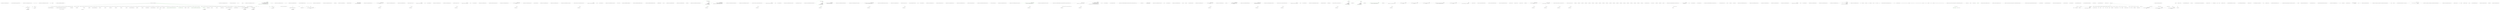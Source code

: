 digraph  {
m0_101 [cluster="Hangfire.SqlServer.SqlServerWriteOnlyTransaction.AcquireSetLock()", file="JobServer.cs", label="Entry Hangfire.SqlServer.SqlServerWriteOnlyTransaction.AcquireSetLock()", span="351-351"];
m0_256 [cluster="Hangfire.SqlServer.SqlServerWriteOnlyTransaction.AcquireSetLock()", file="JobServer.cs", label="AcquireLock(String.Format(''Hangfire:Set:Lock''))", span="353-353"];
m0_257 [cluster="Hangfire.SqlServer.SqlServerWriteOnlyTransaction.AcquireSetLock()", file="JobServer.cs", label="Exit Hangfire.SqlServer.SqlServerWriteOnlyTransaction.AcquireSetLock()", span="351-351"];
m0_105 [cluster="Hangfire.SqlServer.SqlServerWriteOnlyTransaction.RemoveFromSet(string, string)", file="JobServer.cs", label="Entry Hangfire.SqlServer.SqlServerWriteOnlyTransaction.RemoveFromSet(string, string)", span="183-183"];
m0_107 [cluster="Hangfire.SqlServer.SqlServerWriteOnlyTransaction.RemoveFromSet(string, string)", file="JobServer.cs", label="AcquireSetLock()", span="187-187"];
m0_108 [cluster="Hangfire.SqlServer.SqlServerWriteOnlyTransaction.RemoveFromSet(string, string)", file="JobServer.cs", label="QueueCommand(x => x.Execute(\r\n                query,\r\n                new { key, value }))", span="188-190"];
m0_106 [cluster="Hangfire.SqlServer.SqlServerWriteOnlyTransaction.RemoveFromSet(string, string)", file="JobServer.cs", label="string query = @''delete from HangFire.[Set] where [Key] = @key and Value = @value''", span="185-185"];
m0_109 [cluster="Hangfire.SqlServer.SqlServerWriteOnlyTransaction.RemoveFromSet(string, string)", file="JobServer.cs", label="Exit Hangfire.SqlServer.SqlServerWriteOnlyTransaction.RemoveFromSet(string, string)", span="183-183"];
m0_9 [cluster="Hangfire.SqlServer.Tests.CleanDatabaseAttribute.Before(System.Reflection.MethodInfo)", file="JobServer.cs", label="_sqlObjectInstalled = true", span="35-35"];
m0_16 [cluster="Hangfire.SqlServer.SqlServerWriteOnlyTransaction.Commit()", file="JobServer.cs", label="command(_connection)", span="68-68"];
m0_17 [cluster="Hangfire.SqlServer.SqlServerWriteOnlyTransaction.Commit()", file="JobServer.cs", label="transaction.Complete()", span="71-71"];
m0_18 [cluster="Hangfire.SqlServer.SqlServerWriteOnlyTransaction.Commit()", file="JobServer.cs", label="Exit Hangfire.SqlServer.SqlServerWriteOnlyTransaction.Commit()", span="52-52"];
m0_49 [cluster="Hangfire.States.IState.SerializeData()", file="JobServer.cs", label="Entry Hangfire.States.IState.SerializeData()", span="27-27"];
m0_10 [cluster="Hangfire.SqlServer.Tests.CleanDatabaseAttribute.Before(System.Reflection.MethodInfo)", file="JobServer.cs", label="_transaction = new TransactionScope(\r\n                TransactionScopeOption.RequiresNew,\r\n                new TransactionOptions { IsolationLevel = _isolationLevel })", span="38-40"];
m0_11 [cluster="Hangfire.SqlServer.Tests.CleanDatabaseAttribute.Before(System.Reflection.MethodInfo)", color=green, community=0, file="JobServer.cs", label="Exit Hangfire.SqlServer.Tests.CleanDatabaseAttribute.Before(System.Reflection.MethodInfo)", prediction=0, span="28-28"];
m0_12 [cluster="System.Threading.Monitor.Enter(object)", color=green, community=0, file="JobServer.cs", label="Entry System.Threading.Monitor.Enter(object)", prediction=0, span="0-0"];
m0_13 [cluster="Hangfire.SqlServer.Tests.CleanDatabaseAttribute.RecreateDatabaseAndInstallObjects()", color=green, community=0, file="JobServer.cs", label="Entry Hangfire.SqlServer.Tests.CleanDatabaseAttribute.RecreateDatabaseAndInstallObjects()", prediction=0, span="56-56"];
m0_14 [cluster="TransactionScope.cstr", color=green, community=0, file="JobServer.cs", label="Entry TransactionScope.cstr", prediction=0, span=""];
m0_15 [cluster="TransactionOptions.cstr", file="JobServer.cs", label="Entry TransactionOptions.cstr", span=""];
m0_69 [cluster="Hangfire.SqlServer.SqlServerWriteOnlyTransaction.IncrementCounter(string)", file="JobServer.cs", label="Entry Hangfire.SqlServer.SqlServerWriteOnlyTransaction.IncrementCounter(string)", span="135-135"];
m0_70 [cluster="Hangfire.SqlServer.SqlServerWriteOnlyTransaction.IncrementCounter(string)", file="JobServer.cs", label="QueueCommand(x => x.Execute(\r\n                @''insert into HangFire.Counter ([Key], [Value]) values (@key, @value)'',\r\n                new { key, value = +1 }))", span="137-139"];
m0_71 [cluster="Hangfire.SqlServer.SqlServerWriteOnlyTransaction.IncrementCounter(string)", file="JobServer.cs", label="Exit Hangfire.SqlServer.SqlServerWriteOnlyTransaction.IncrementCounter(string)", span="135-135"];
m0_229 [cluster="Hangfire.SqlServer.SqlServerWriteOnlyTransaction.PersistSet(string)", file="JobServer.cs", label="Entry Hangfire.SqlServer.SqlServerWriteOnlyTransaction.PersistSet(string)", span="319-319"];
m0_233 [cluster="Hangfire.SqlServer.SqlServerWriteOnlyTransaction.PersistSet(string)", file="JobServer.cs", label="AcquireSetLock()", span="326-326"];
m0_234 [cluster="Hangfire.SqlServer.SqlServerWriteOnlyTransaction.PersistSet(string)", file="JobServer.cs", label="QueueCommand(x => x.Execute(query, new { key = key }))", span="327-327"];
m0_232 [cluster="Hangfire.SqlServer.SqlServerWriteOnlyTransaction.PersistSet(string)", file="JobServer.cs", label="string query = @''\r\nupdate HangFire.[Set] set ExpireAt = null where [Key] = @key''", span="323-324"];
m0_230 [cluster="Hangfire.SqlServer.SqlServerWriteOnlyTransaction.PersistSet(string)", file="JobServer.cs", label="key == null", span="321-321"];
m0_231 [cluster="Hangfire.SqlServer.SqlServerWriteOnlyTransaction.PersistSet(string)", file="JobServer.cs", label="throw new ArgumentNullException(''key'');", span="321-321"];
m0_235 [cluster="Hangfire.SqlServer.SqlServerWriteOnlyTransaction.PersistSet(string)", file="JobServer.cs", label="Exit Hangfire.SqlServer.SqlServerWriteOnlyTransaction.PersistSet(string)", span="319-319"];
m0_239 [cluster="Hangfire.SqlServer.SqlServerWriteOnlyTransaction.PersistList(string)", file="JobServer.cs", label="Entry Hangfire.SqlServer.SqlServerWriteOnlyTransaction.PersistList(string)", span="330-330"];
m0_243 [cluster="Hangfire.SqlServer.SqlServerWriteOnlyTransaction.PersistList(string)", file="JobServer.cs", label="AcquireListLock()", span="337-337"];
m0_244 [cluster="Hangfire.SqlServer.SqlServerWriteOnlyTransaction.PersistList(string)", file="JobServer.cs", label="QueueCommand(x => x.Execute(query, new { key = key }))", span="338-338"];
m0_242 [cluster="Hangfire.SqlServer.SqlServerWriteOnlyTransaction.PersistList(string)", file="JobServer.cs", label="string query = @''\r\nupdate HangFire.[List] set ExpireAt = null where [Key] = @key''", span="334-335"];
m0_240 [cluster="Hangfire.SqlServer.SqlServerWriteOnlyTransaction.PersistList(string)", file="JobServer.cs", label="key == null", span="332-332"];
m0_241 [cluster="Hangfire.SqlServer.SqlServerWriteOnlyTransaction.PersistList(string)", file="JobServer.cs", label="throw new ArgumentNullException(''key'');", span="332-332"];
m0_245 [cluster="Hangfire.SqlServer.SqlServerWriteOnlyTransaction.PersistList(string)", file="JobServer.cs", label="Exit Hangfire.SqlServer.SqlServerWriteOnlyTransaction.PersistList(string)", span="330-330"];
m0_63 [cluster="Hangfire.SqlServer.PersistentJobQueueProviderCollection.GetProvider(string)", file="JobServer.cs", label="Entry Hangfire.SqlServer.PersistentJobQueueProviderCollection.GetProvider(string)", span="53-53"];
m0_81 [cluster="Hangfire.SqlServer.SqlServerWriteOnlyTransaction.DecrementCounter(string)", file="JobServer.cs", label="Entry Hangfire.SqlServer.SqlServerWriteOnlyTransaction.DecrementCounter(string)", span="149-149"];
m0_82 [cluster="Hangfire.SqlServer.SqlServerWriteOnlyTransaction.DecrementCounter(string)", file="JobServer.cs", label="QueueCommand(x => x.Execute(\r\n                @''insert into HangFire.Counter ([Key], [Value]) values (@key, @value)'',\r\n                new { key, value = -1 }))", span="151-153"];
m0_83 [cluster="Hangfire.SqlServer.SqlServerWriteOnlyTransaction.DecrementCounter(string)", file="JobServer.cs", label="Exit Hangfire.SqlServer.SqlServerWriteOnlyTransaction.DecrementCounter(string)", span="149-149"];
m0_254 [cluster="string.Format(string, params object[])", file="JobServer.cs", label="Entry string.Format(string, params object[])", span="0-0"];
m0_255 [cluster="Hangfire.SqlServer.SqlServerWriteOnlyTransaction.AcquireLock(string)", file="JobServer.cs", label="Entry Hangfire.SqlServer.SqlServerWriteOnlyTransaction.AcquireLock(string)", span="361-361"];
m0_260 [cluster="Hangfire.SqlServer.SqlServerWriteOnlyTransaction.AcquireLock(string)", file="JobServer.cs", label="_lockedResources.Add(resource)", span="363-363"];
m0_261 [cluster="Hangfire.SqlServer.SqlServerWriteOnlyTransaction.AcquireLock(string)", file="JobServer.cs", label="Exit Hangfire.SqlServer.SqlServerWriteOnlyTransaction.AcquireLock(string)", span="361-361"];
m0_199 [cluster="Hangfire.SqlServer.SqlServerWriteOnlyTransaction.ExpireSet(string, System.TimeSpan)", file="JobServer.cs", label="Entry Hangfire.SqlServer.SqlServerWriteOnlyTransaction.ExpireSet(string, System.TimeSpan)", span="286-286"];
m0_203 [cluster="Hangfire.SqlServer.SqlServerWriteOnlyTransaction.ExpireSet(string, System.TimeSpan)", file="JobServer.cs", label="AcquireSetLock()", span="293-293"];
m0_204 [cluster="Hangfire.SqlServer.SqlServerWriteOnlyTransaction.ExpireSet(string, System.TimeSpan)", file="JobServer.cs", label="QueueCommand(x => x.Execute(query, new { key = key, expireAt = DateTime.UtcNow.Add(expireIn) }))", span="294-294"];
m0_202 [cluster="Hangfire.SqlServer.SqlServerWriteOnlyTransaction.ExpireSet(string, System.TimeSpan)", file="JobServer.cs", label="string query = @''\r\nupdate HangFire.[Set] set ExpireAt = @expireAt where [Key] = @key''", span="290-291"];
m0_200 [cluster="Hangfire.SqlServer.SqlServerWriteOnlyTransaction.ExpireSet(string, System.TimeSpan)", file="JobServer.cs", label="key == null", span="288-288"];
m0_201 [cluster="Hangfire.SqlServer.SqlServerWriteOnlyTransaction.ExpireSet(string, System.TimeSpan)", file="JobServer.cs", label="throw new ArgumentNullException(''key'');", span="288-288"];
m0_205 [cluster="Hangfire.SqlServer.SqlServerWriteOnlyTransaction.ExpireSet(string, System.TimeSpan)", file="JobServer.cs", label="Exit Hangfire.SqlServer.SqlServerWriteOnlyTransaction.ExpireSet(string, System.TimeSpan)", span="286-286"];
m0_0 [cluster="Hangfire.SqlServer.Tests.CleanDatabaseAttribute.CleanDatabaseAttribute()", file="JobServer.cs", label="Entry Hangfire.SqlServer.Tests.CleanDatabaseAttribute.CleanDatabaseAttribute()", span="18-18"];
m0_5 [cluster="Hangfire.SqlServer.Tests.CleanDatabaseAttribute.Before(System.Reflection.MethodInfo)", file="JobServer.cs", label="Entry Hangfire.SqlServer.Tests.CleanDatabaseAttribute.Before(System.Reflection.MethodInfo)", span="28-28"];
m0_6 [cluster="Hangfire.SqlServer.Tests.CleanDatabaseAttribute.Before(System.Reflection.MethodInfo)", file="JobServer.cs", label="Monitor.Enter(GlobalLock)", span="30-30"];
m0_7 [cluster="Hangfire.SqlServer.Tests.CleanDatabaseAttribute.Before(System.Reflection.MethodInfo)", file="JobServer.cs", label="!_sqlObjectInstalled", span="32-32"];
m0_3 [cluster="Hangfire.SqlServer.Tests.CleanDatabaseAttribute.CleanDatabaseAttribute(IsolationLevel)", file="JobServer.cs", label="_isolationLevel = isolationLevel", span="25-25"];
m0_1 [cluster="Hangfire.SqlServer.Tests.CleanDatabaseAttribute.CleanDatabaseAttribute()", file="JobServer.cs", label="Exit Hangfire.SqlServer.Tests.CleanDatabaseAttribute.CleanDatabaseAttribute()", span="18-18"];
m0_4 [cluster="Hangfire.SqlServer.Tests.CleanDatabaseAttribute.CleanDatabaseAttribute(IsolationLevel)", file="JobServer.cs", label="Exit Hangfire.SqlServer.Tests.CleanDatabaseAttribute.CleanDatabaseAttribute(IsolationLevel)", span="23-23"];
m0_2 [cluster="Hangfire.SqlServer.Tests.CleanDatabaseAttribute.CleanDatabaseAttribute(IsolationLevel)", file="JobServer.cs", label="Entry Hangfire.SqlServer.Tests.CleanDatabaseAttribute.CleanDatabaseAttribute(IsolationLevel)", span="23-23"];
m0_8 [cluster="Hangfire.SqlServer.Tests.CleanDatabaseAttribute.Before(System.Reflection.MethodInfo)", file="JobServer.cs", label="RecreateDatabaseAndInstallObjects()", span="34-34"];
m0_26 [cluster="lambda expression", file="JobServer.cs", label="new { resource = x }", span="63-63"];
m0_145 [cluster="Hangfire.SqlServer.SqlServerWriteOnlyTransaction.AcquireHashLock()", file="JobServer.cs", label="Entry Hangfire.SqlServer.SqlServerWriteOnlyTransaction.AcquireHashLock()", span="356-356"];
m0_258 [cluster="Hangfire.SqlServer.SqlServerWriteOnlyTransaction.AcquireHashLock()", file="JobServer.cs", label="AcquireLock(String.Format(''Hangfire:Hash:Lock''))", span="358-358"];
m0_259 [cluster="Hangfire.SqlServer.SqlServerWriteOnlyTransaction.AcquireHashLock()", file="JobServer.cs", label="Exit Hangfire.SqlServer.SqlServerWriteOnlyTransaction.AcquireHashLock()", span="356-356"];
m0_27 [cluster="lambda expression", file="JobServer.cs", label="Exit lambda expression", span="63-63"];
m0_42 [cluster="Hangfire.SqlServer.SqlServerWriteOnlyTransaction.SetJobState(string, Hangfire.States.IState)", file="JobServer.cs", label="Entry Hangfire.SqlServer.SqlServerWriteOnlyTransaction.SetJobState(string, Hangfire.States.IState)", span="89-89"];
m0_44 [cluster="Hangfire.SqlServer.SqlServerWriteOnlyTransaction.SetJobState(string, Hangfire.States.IState)", color=green, community=0, file="JobServer.cs", label="QueueCommand(x => x.Execute(\r\n                addAndSetStateSql,\r\n                new\r\n                {\r\n                    jobId = jobId,\r\n                    name = state.Name,\r\n                    reason = state.Reason,\r\n                    createdAt = DateTime.UtcNow,\r\n                    data = JobHelper.ToJson(state.SerializeData()),\r\n                    id = jobId\r\n                }))", prediction=4, span="96-106"];
m0_43 [cluster="Hangfire.SqlServer.SqlServerWriteOnlyTransaction.SetJobState(string, Hangfire.States.IState)", file="JobServer.cs", label="string addAndSetStateSql = @''\r\ninsert into HangFire.State (JobId, Name, Reason, CreatedAt, Data)\r\nvalues (@jobId, @name, @reason, @createdAt, @data);\r\nupdate HangFire.Job set StateId = SCOPE_IDENTITY(), StateName = @name where Id = @id;''", span="91-94"];
m0_45 [cluster="Hangfire.SqlServer.SqlServerWriteOnlyTransaction.SetJobState(string, Hangfire.States.IState)", file="JobServer.cs", label="Exit Hangfire.SqlServer.SqlServerWriteOnlyTransaction.SetJobState(string, Hangfire.States.IState)", span="89-89"];
m0_209 [cluster="Hangfire.SqlServer.SqlServerWriteOnlyTransaction.ExpireList(string, System.TimeSpan)", file="JobServer.cs", label="Entry Hangfire.SqlServer.SqlServerWriteOnlyTransaction.ExpireList(string, System.TimeSpan)", span="297-297"];
m0_213 [cluster="Hangfire.SqlServer.SqlServerWriteOnlyTransaction.ExpireList(string, System.TimeSpan)", file="JobServer.cs", label="AcquireListLock()", span="304-304"];
m0_214 [cluster="Hangfire.SqlServer.SqlServerWriteOnlyTransaction.ExpireList(string, System.TimeSpan)", file="JobServer.cs", label="QueueCommand(x => x.Execute(query, new { key = key, expireAt = DateTime.UtcNow.Add(expireIn) }))", span="305-305"];
m0_212 [cluster="Hangfire.SqlServer.SqlServerWriteOnlyTransaction.ExpireList(string, System.TimeSpan)", file="JobServer.cs", label="string query = @''\r\nupdate HangFire.[List] set ExpireAt = @expireAt where [Key] = @key''", span="301-302"];
m0_210 [cluster="Hangfire.SqlServer.SqlServerWriteOnlyTransaction.ExpireList(string, System.TimeSpan)", file="JobServer.cs", label="key == null", span="299-299"];
m0_211 [cluster="Hangfire.SqlServer.SqlServerWriteOnlyTransaction.ExpireList(string, System.TimeSpan)", file="JobServer.cs", label="throw new ArgumentNullException(''key'');", span="299-299"];
m0_215 [cluster="Hangfire.SqlServer.SqlServerWriteOnlyTransaction.ExpireList(string, System.TimeSpan)", file="JobServer.cs", label="Exit Hangfire.SqlServer.SqlServerWriteOnlyTransaction.ExpireList(string, System.TimeSpan)", span="297-297"];
m0_251 [cluster="System.Collections.Generic.Queue<T>.Enqueue(T)", file="JobServer.cs", label="Entry System.Collections.Generic.Queue<T>.Enqueue(T)", span="0-0"];
m0_51 [cluster="Hangfire.SqlServer.SqlServerWriteOnlyTransaction.AddJobState(string, Hangfire.States.IState)", file="JobServer.cs", label="Entry Hangfire.SqlServer.SqlServerWriteOnlyTransaction.AddJobState(string, Hangfire.States.IState)", span="109-109"];
m0_53 [cluster="Hangfire.SqlServer.SqlServerWriteOnlyTransaction.AddJobState(string, Hangfire.States.IState)", color=green, community=0, file="JobServer.cs", label="QueueCommand(x => x.Execute(\r\n                addStateSql,\r\n                new\r\n                {\r\n                    jobId = jobId, \r\n                    name = state.Name,\r\n                    reason = state.Reason,\r\n                    createdAt = DateTime.UtcNow, \r\n                    data = JobHelper.ToJson(state.SerializeData())\r\n                }))", prediction=5, span="115-124"];
m0_52 [cluster="Hangfire.SqlServer.SqlServerWriteOnlyTransaction.AddJobState(string, Hangfire.States.IState)", file="JobServer.cs", label="string addStateSql = @''\r\ninsert into HangFire.State (JobId, Name, Reason, CreatedAt, Data)\r\nvalues (@jobId, @name, @reason, @createdAt, @data)''", span="111-113"];
m0_54 [cluster="Hangfire.SqlServer.SqlServerWriteOnlyTransaction.AddJobState(string, Hangfire.States.IState)", file="JobServer.cs", label="Exit Hangfire.SqlServer.SqlServerWriteOnlyTransaction.AddJobState(string, Hangfire.States.IState)", span="109-109"];
m0_87 [cluster="Hangfire.SqlServer.SqlServerWriteOnlyTransaction.DecrementCounter(string, System.TimeSpan)", file="JobServer.cs", label="Entry Hangfire.SqlServer.SqlServerWriteOnlyTransaction.DecrementCounter(string, System.TimeSpan)", span="156-156"];
m0_88 [cluster="Hangfire.SqlServer.SqlServerWriteOnlyTransaction.DecrementCounter(string, System.TimeSpan)", file="JobServer.cs", label="QueueCommand(x => x.Execute(\r\n                @''insert into HangFire.Counter ([Key], [Value], [ExpireAt]) values (@key, @value, @expireAt)'',\r\n                new { key, value = -1, expireAt = DateTime.UtcNow.Add(expireIn) }))", span="158-160"];
m0_89 [cluster="Hangfire.SqlServer.SqlServerWriteOnlyTransaction.DecrementCounter(string, System.TimeSpan)", file="JobServer.cs", label="Exit Hangfire.SqlServer.SqlServerWriteOnlyTransaction.DecrementCounter(string, System.TimeSpan)", span="156-156"];
m0_179 [cluster="Hangfire.SqlServer.SqlServerWriteOnlyTransaction.RemoveSet(string)", file="JobServer.cs", label="Entry Hangfire.SqlServer.SqlServerWriteOnlyTransaction.RemoveSet(string)", span="265-265"];
m0_183 [cluster="Hangfire.SqlServer.SqlServerWriteOnlyTransaction.RemoveSet(string)", file="JobServer.cs", label="AcquireSetLock()", span="271-271"];
m0_184 [cluster="Hangfire.SqlServer.SqlServerWriteOnlyTransaction.RemoveSet(string)", file="JobServer.cs", label="QueueCommand(x => x.Execute(query, new { key = key }))", span="272-272"];
m0_182 [cluster="Hangfire.SqlServer.SqlServerWriteOnlyTransaction.RemoveSet(string)", file="JobServer.cs", label="string query = @''delete from HangFire.[Set] where [Key] = @key''", span="269-269"];
m0_180 [cluster="Hangfire.SqlServer.SqlServerWriteOnlyTransaction.RemoveSet(string)", file="JobServer.cs", label="key == null", span="267-267"];
m0_181 [cluster="Hangfire.SqlServer.SqlServerWriteOnlyTransaction.RemoveSet(string)", file="JobServer.cs", label="throw new ArgumentNullException(''key'');", span="267-267"];
m0_185 [cluster="Hangfire.SqlServer.SqlServerWriteOnlyTransaction.RemoveSet(string)", file="JobServer.cs", label="Exit Hangfire.SqlServer.SqlServerWriteOnlyTransaction.RemoveSet(string)", span="265-265"];
m0_68 [cluster="Hangfire.SqlServer.IPersistentJobQueue.Enqueue(string, string)", file="JobServer.cs", label="Entry Hangfire.SqlServer.IPersistentJobQueue.Enqueue(string, string)", span="24-24"];
m0_93 [cluster="Hangfire.SqlServer.SqlServerWriteOnlyTransaction.AddToSet(string, string)", file="JobServer.cs", label="Entry Hangfire.SqlServer.SqlServerWriteOnlyTransaction.AddToSet(string, string)", span="163-163"];
m0_94 [cluster="Hangfire.SqlServer.SqlServerWriteOnlyTransaction.AddToSet(string, string)", file="JobServer.cs", label="AddToSet(key, value, 0.0)", span="165-165"];
m0_95 [cluster="Hangfire.SqlServer.SqlServerWriteOnlyTransaction.AddToSet(string, string)", file="JobServer.cs", label="Exit Hangfire.SqlServer.SqlServerWriteOnlyTransaction.AddToSet(string, string)", span="163-163"];
m0_31 [cluster="Hangfire.SqlServer.Tests.ConnectionUtils.GetConnectionString()", file="JobServer.cs", label="Entry Hangfire.SqlServer.Tests.ConnectionUtils.GetConnectionString()", span="26-26"];
m0_249 [cluster="Hangfire.SqlServer.SqlServerWriteOnlyTransaction.QueueCommand(System.Action<SqlConnection>)", file="JobServer.cs", label="_commandQueue.Enqueue(action)", span="343-343"];
m0_250 [cluster="Hangfire.SqlServer.SqlServerWriteOnlyTransaction.QueueCommand(System.Action<SqlConnection>)", file="JobServer.cs", label="Exit Hangfire.SqlServer.SqlServerWriteOnlyTransaction.QueueCommand(System.Action<SqlConnection>)", span="341-341"];
m0_28 [cluster="Hangfire.SqlServer.SqlServerWriteOnlyTransaction.ExpireJob(string, System.TimeSpan)", file="JobServer.cs", label="Entry Hangfire.SqlServer.SqlServerWriteOnlyTransaction.ExpireJob(string, System.TimeSpan)", span="75-75"];
m0_58 [cluster="Hangfire.SqlServer.SqlServerWriteOnlyTransaction.AddToQueue(string, string)", file="JobServer.cs", label="Entry Hangfire.SqlServer.SqlServerWriteOnlyTransaction.AddToQueue(string, string)", span="127-127"];
m0_59 [cluster="Hangfire.SqlServer.SqlServerWriteOnlyTransaction.AddToQueue(string, string)", file="JobServer.cs", label="var provider = _queueProviders.GetProvider(queue)", span="129-129"];
m0_60 [cluster="Hangfire.SqlServer.SqlServerWriteOnlyTransaction.AddToQueue(string, string)", file="JobServer.cs", label="var persistentQueue = provider.GetJobQueue(_connection)", span="130-130"];
m0_61 [cluster="Hangfire.SqlServer.SqlServerWriteOnlyTransaction.AddToQueue(string, string)", file="JobServer.cs", label="QueueCommand(_ => persistentQueue.Enqueue(queue, jobId))", span="132-132"];
m0_62 [cluster="Hangfire.SqlServer.SqlServerWriteOnlyTransaction.AddToQueue(string, string)", file="JobServer.cs", label="Exit Hangfire.SqlServer.SqlServerWriteOnlyTransaction.AddToQueue(string, string)", span="127-127"];
m0_75 [cluster="Hangfire.SqlServer.SqlServerWriteOnlyTransaction.IncrementCounter(string, System.TimeSpan)", file="JobServer.cs", label="Entry Hangfire.SqlServer.SqlServerWriteOnlyTransaction.IncrementCounter(string, System.TimeSpan)", span="142-142"];
m0_76 [cluster="Hangfire.SqlServer.SqlServerWriteOnlyTransaction.IncrementCounter(string, System.TimeSpan)", color=green, community=0, file="JobServer.cs", label="QueueCommand(x => x.Execute(\r\n                @''insert into HangFire.Counter ([Key], [Value], [ExpireAt]) values (@key, @value, @expireAt)'',\r\n                new { key, value = +1, expireAt = DateTime.UtcNow.Add(expireIn) }))", prediction=6, span="144-146"];
m0_77 [cluster="Hangfire.SqlServer.SqlServerWriteOnlyTransaction.IncrementCounter(string, System.TimeSpan)", file="JobServer.cs", label="Exit Hangfire.SqlServer.SqlServerWriteOnlyTransaction.IncrementCounter(string, System.TimeSpan)", span="142-142"];
m0_136 [cluster="Hangfire.SqlServer.SqlServerWriteOnlyTransaction.SetRangeInHash(string, System.Collections.Generic.IEnumerable<System.Collections.Generic.KeyValuePair<string, string>>)", file="JobServer.cs", label="Entry Hangfire.SqlServer.SqlServerWriteOnlyTransaction.SetRangeInHash(string, System.Collections.Generic.IEnumerable<System.Collections.Generic.KeyValuePair<string, string>>)", span="224-224"];
m0_142 [cluster="Hangfire.SqlServer.SqlServerWriteOnlyTransaction.SetRangeInHash(string, System.Collections.Generic.IEnumerable<System.Collections.Generic.KeyValuePair<string, string>>)", file="JobServer.cs", label="AcquireHashLock()", span="236-236"];
m0_143 [cluster="Hangfire.SqlServer.SqlServerWriteOnlyTransaction.SetRangeInHash(string, System.Collections.Generic.IEnumerable<System.Collections.Generic.KeyValuePair<string, string>>)", file="JobServer.cs", label="QueueCommand(x => x.Execute(\r\n                sql,\r\n                keyValuePairs.Select(y => new { key = key, field = y.Key, value = y.Value })))", span="237-239"];
m0_141 [cluster="Hangfire.SqlServer.SqlServerWriteOnlyTransaction.SetRangeInHash(string, System.Collections.Generic.IEnumerable<System.Collections.Generic.KeyValuePair<string, string>>)", file="JobServer.cs", label="string sql = @''\r\n;merge HangFire.Hash with (holdlock) as Target\r\nusing (VALUES (@key, @field, @value)) as Source ([Key], Field, Value)\r\non Target.[Key] = Source.[Key] and Target.Field = Source.Field\r\nwhen matched then update set Value = Source.Value\r\nwhen not matched then insert ([Key], Field, Value) values (Source.[Key], Source.Field, Source.Value);''", span="229-234"];
m0_139 [cluster="Hangfire.SqlServer.SqlServerWriteOnlyTransaction.SetRangeInHash(string, System.Collections.Generic.IEnumerable<System.Collections.Generic.KeyValuePair<string, string>>)", file="JobServer.cs", label="keyValuePairs == null", span="227-227"];
m0_137 [cluster="Hangfire.SqlServer.SqlServerWriteOnlyTransaction.SetRangeInHash(string, System.Collections.Generic.IEnumerable<System.Collections.Generic.KeyValuePair<string, string>>)", file="JobServer.cs", label="key == null", span="226-226"];
m0_138 [cluster="Hangfire.SqlServer.SqlServerWriteOnlyTransaction.SetRangeInHash(string, System.Collections.Generic.IEnumerable<System.Collections.Generic.KeyValuePair<string, string>>)", file="JobServer.cs", label="throw new ArgumentNullException(''key'');", span="226-226"];
m0_140 [cluster="Hangfire.SqlServer.SqlServerWriteOnlyTransaction.SetRangeInHash(string, System.Collections.Generic.IEnumerable<System.Collections.Generic.KeyValuePair<string, string>>)", file="JobServer.cs", label="throw new ArgumentNullException(''keyValuePairs'');", span="227-227"];
m0_144 [cluster="Hangfire.SqlServer.SqlServerWriteOnlyTransaction.SetRangeInHash(string, System.Collections.Generic.IEnumerable<System.Collections.Generic.KeyValuePair<string, string>>)", file="JobServer.cs", label="Exit Hangfire.SqlServer.SqlServerWriteOnlyTransaction.SetRangeInHash(string, System.Collections.Generic.IEnumerable<System.Collections.Generic.KeyValuePair<string, string>>)", span="224-224"];
m0_265 [cluster="TransactionScope.cstr", file="JobServer.cs", label="Entry TransactionScope.cstr", span=""];
m0_23 [cluster="Hangfire.SqlServer.Tests.CleanDatabaseAttribute.RecreateDatabaseAndInstallObjects()", file="JobServer.cs", label="var connection = new SqlConnection(\r\n                ConnectionUtils.GetConnectionString())", span="68-69"];
m0_96 [cluster="Hangfire.SqlServer.SqlServerWriteOnlyTransaction.AddToSet(string, string, double)", file="JobServer.cs", label="Entry Hangfire.SqlServer.SqlServerWriteOnlyTransaction.AddToSet(string, string, double)", span="168-168"];
m0_97 [cluster="Hangfire.SqlServer.SqlServerWriteOnlyTransaction.AddToSet(string, string, double)", color=green, community=0, file="JobServer.cs", label="string addSql = @''\r\n;merge HangFire.[Set] with (holdlock) as Target\r\nusing (VALUES (@key, @value, @score)) as Source ([Key], Value, Score)\r\non Target.[Key] = Source.[Key] and Target.Value = Source.Value\r\nwhen matched then update set Score = Source.Score\r\nwhen not matched then insert ([Key], Value, Score) values (Source.[Key], Source.Value, Source.Score);''", prediction=7, span="170-175"];
m0_98 [cluster="Hangfire.SqlServer.SqlServerWriteOnlyTransaction.AddToSet(string, string, double)", file="JobServer.cs", label="AcquireSetLock()", span="177-177"];
m0_99 [cluster="Hangfire.SqlServer.SqlServerWriteOnlyTransaction.AddToSet(string, string, double)", file="JobServer.cs", label="QueueCommand(x => x.Execute(\r\n                addSql,\r\n                new { key, value, score }))", span="178-180"];
m0_100 [cluster="Hangfire.SqlServer.SqlServerWriteOnlyTransaction.AddToSet(string, string, double)", file="JobServer.cs", label="Exit Hangfire.SqlServer.SqlServerWriteOnlyTransaction.AddToSet(string, string, double)", span="168-168"];
m0_153 [cluster="Hangfire.SqlServer.SqlServerWriteOnlyTransaction.RemoveHash(string)", file="JobServer.cs", label="Entry Hangfire.SqlServer.SqlServerWriteOnlyTransaction.RemoveHash(string)", span="242-242"];
m0_157 [cluster="Hangfire.SqlServer.SqlServerWriteOnlyTransaction.RemoveHash(string)", file="JobServer.cs", label="AcquireHashLock()", span="248-248"];
m0_158 [cluster="Hangfire.SqlServer.SqlServerWriteOnlyTransaction.RemoveHash(string)", file="JobServer.cs", label="QueueCommand(x => x.Execute(query, new { key }))", span="249-249"];
m0_156 [cluster="Hangfire.SqlServer.SqlServerWriteOnlyTransaction.RemoveHash(string)", file="JobServer.cs", label="string query = @''delete from HangFire.Hash where [Key] = @key''", span="246-246"];
m0_154 [cluster="Hangfire.SqlServer.SqlServerWriteOnlyTransaction.RemoveHash(string)", file="JobServer.cs", label="key == null", span="244-244"];
m0_155 [cluster="Hangfire.SqlServer.SqlServerWriteOnlyTransaction.RemoveHash(string)", file="JobServer.cs", label="throw new ArgumentNullException(''key'');", span="244-244"];
m0_159 [cluster="Hangfire.SqlServer.SqlServerWriteOnlyTransaction.RemoveHash(string)", file="JobServer.cs", label="Exit Hangfire.SqlServer.SqlServerWriteOnlyTransaction.RemoveHash(string)", span="242-242"];
m0_22 [cluster="Unk.Execute", file="JobServer.cs", label="Entry Unk.Execute", span=""];
m0_24 [cluster="Unk.Complete", file="JobServer.cs", label="Entry Unk.Complete", span=""];
m0_25 [cluster="lambda expression", file="JobServer.cs", label="Entry lambda expression", span="63-63"];
m0_35 [cluster="System.DateTime.Add(System.TimeSpan)", file="JobServer.cs", label="Entry System.DateTime.Add(System.TimeSpan)", span="0-0"];
m0_36 [cluster="Hangfire.SqlServer.SqlServerWriteOnlyTransaction.PersistJob(string)", file="JobServer.cs", label="Entry Hangfire.SqlServer.SqlServerWriteOnlyTransaction.PersistJob(string)", span="82-82"];
m0_37 [cluster="Hangfire.SqlServer.SqlServerWriteOnlyTransaction.PersistJob(string)", file="JobServer.cs", label="QueueCommand(x => x.Execute(\r\n                @''update HangFire.Job set ExpireAt = NULL where Id = @id'',\r\n                new { id = jobId }))", span="84-86"];
m0_38 [cluster="Hangfire.SqlServer.SqlServerWriteOnlyTransaction.PersistJob(string)", file="JobServer.cs", label="Exit Hangfire.SqlServer.SqlServerWriteOnlyTransaction.PersistJob(string)", span="82-82"];
m0_19 [cluster="Unk.Dispose", file="JobServer.cs", label="Entry Unk.Dispose", span=""];
m0_263 [cluster="Hangfire.SqlServer.SqlServerWriteOnlyTransaction.CreateTransaction(IsolationLevel?)", file="JobServer.cs", label="return isolationLevel != null\r\n                ? new TransactionScope(TransactionScopeOption.Required,\r\n                    new TransactionOptions { IsolationLevel = isolationLevel.Value })\r\n                : new TransactionScope();", span="368-371"];
m0_264 [cluster="Hangfire.SqlServer.SqlServerWriteOnlyTransaction.CreateTransaction(IsolationLevel?)", file="JobServer.cs", label="Exit Hangfire.SqlServer.SqlServerWriteOnlyTransaction.CreateTransaction(IsolationLevel?)", span="366-366"];
m0_32 [cluster="lambda expression", file="JobServer.cs", label="Entry lambda expression", span="77-79"];
m0_189 [cluster="Hangfire.SqlServer.SqlServerWriteOnlyTransaction.ExpireHash(string, System.TimeSpan)", file="JobServer.cs", label="Entry Hangfire.SqlServer.SqlServerWriteOnlyTransaction.ExpireHash(string, System.TimeSpan)", span="275-275"];
m0_193 [cluster="Hangfire.SqlServer.SqlServerWriteOnlyTransaction.ExpireHash(string, System.TimeSpan)", file="JobServer.cs", label="AcquireHashLock()", span="282-282"];
m0_194 [cluster="Hangfire.SqlServer.SqlServerWriteOnlyTransaction.ExpireHash(string, System.TimeSpan)", file="JobServer.cs", label="QueueCommand(x => x.Execute(query, new { key = key, expireAt = DateTime.UtcNow.Add(expireIn) }))", span="283-283"];
m0_192 [cluster="Hangfire.SqlServer.SqlServerWriteOnlyTransaction.ExpireHash(string, System.TimeSpan)", file="JobServer.cs", label="string query = @''\r\nupdate HangFire.[Hash] set ExpireAt = @expireAt where [Key] = @key''", span="279-280"];
m0_190 [cluster="Hangfire.SqlServer.SqlServerWriteOnlyTransaction.ExpireHash(string, System.TimeSpan)", file="JobServer.cs", label="key == null", span="277-277"];
m0_191 [cluster="Hangfire.SqlServer.SqlServerWriteOnlyTransaction.ExpireHash(string, System.TimeSpan)", file="JobServer.cs", label="throw new ArgumentNullException(''key'');", span="277-277"];
m0_195 [cluster="Hangfire.SqlServer.SqlServerWriteOnlyTransaction.ExpireHash(string, System.TimeSpan)", file="JobServer.cs", label="Exit Hangfire.SqlServer.SqlServerWriteOnlyTransaction.ExpireHash(string, System.TimeSpan)", span="275-275"];
m0_29 [cluster="Hangfire.SqlServer.SqlServerWriteOnlyTransaction.ExpireJob(string, System.TimeSpan)", file="JobServer.cs", label="QueueCommand(x => x.Execute(\r\n                @''update HangFire.Job set ExpireAt = @expireAt where Id = @id'',\r\n                new { expireAt = DateTime.UtcNow.Add(expireIn), id = jobId }))", span="77-79"];
m0_50 [cluster="Hangfire.Common.JobHelper.ToJson(object)", file="JobServer.cs", label="Entry Hangfire.Common.JobHelper.ToJson(object)", span="32-32"];
m0_266 [cluster="TransactionOptions.cstr", file="JobServer.cs", label="Entry TransactionOptions.cstr", span=""];
m0_176 [cluster="lambda expression", file="JobServer.cs", label="Entry lambda expression", span="262-262"];
m0_46 [cluster="lambda expression", file="JobServer.cs", label="Entry lambda expression", span="96-106"];
m0_47 [cluster="lambda expression", color=green, community=0, file="JobServer.cs", label="x.Execute(\r\n                addAndSetStateSql,\r\n                new\r\n                {\r\n                    jobId = jobId,\r\n                    name = state.Name,\r\n                    reason = state.Reason,\r\n                    createdAt = DateTime.UtcNow,\r\n                    data = JobHelper.ToJson(state.SerializeData()),\r\n                    id = jobId\r\n                })", prediction=8, span="96-106"];
m0_48 [cluster="lambda expression", file="JobServer.cs", label="Exit lambda expression", span="96-106"];
m0_55 [cluster="lambda expression", file="JobServer.cs", label="Entry lambda expression", span="115-124"];
m0_56 [cluster="lambda expression", color=green, community=0, file="JobServer.cs", label="x.Execute(\r\n                addStateSql,\r\n                new\r\n                {\r\n                    jobId = jobId, \r\n                    name = state.Name,\r\n                    reason = state.Reason,\r\n                    createdAt = DateTime.UtcNow, \r\n                    data = JobHelper.ToJson(state.SerializeData())\r\n                })", prediction=9, span="115-124"];
m0_57 [cluster="lambda expression", file="JobServer.cs", label="Exit lambda expression", span="115-124"];
m0_78 [cluster="lambda expression", file="JobServer.cs", label="Entry lambda expression", span="144-146"];
m0_79 [cluster="lambda expression", color=green, community=0, file="JobServer.cs", label="x.Execute(\r\n                @''insert into HangFire.Counter ([Key], [Value], [ExpireAt]) values (@key, @value, @expireAt)'',\r\n                new { key, value = +1, expireAt = DateTime.UtcNow.Add(expireIn) })", prediction=10, span="144-146"];
m0_80 [cluster="lambda expression", file="JobServer.cs", label="Exit lambda expression", span="144-146"];
m0_103 [cluster="lambda expression", file="JobServer.cs", label="x.Execute(\r\n                addSql,\r\n                new { key, value, score })", span="178-180"];
m0_148 [cluster="lambda expression", file="JobServer.cs", label="x.Execute(\r\n                sql,\r\n                keyValuePairs.Select(y => new { key = key, field = y.Key, value = y.Value }))", span="237-239"];
m0_173 [cluster="lambda expression", file="JobServer.cs", label="x.Execute(query, items.Select(value => new { key = key, value = value }).ToList())", span="262-262"];
m0_33 [cluster="lambda expression", file="JobServer.cs", label="Hangfire.SqlServer.Tests.CleanDatabaseAttribute", span=""];
m0_40 [cluster="lambda expression", file="JobServer.cs", label="x.Execute(\r\n                @''update HangFire.Job set ExpireAt = NULL where Id = @id'',\r\n                new { id = jobId })", span="84-86"];
m0_73 [cluster="lambda expression", file="JobServer.cs", label="x.Execute(\r\n                @''insert into HangFire.Counter ([Key], [Value]) values (@key, @value)'',\r\n                new { key, value = +1 })", span="137-139"];
m0_85 [cluster="lambda expression", file="JobServer.cs", label="x.Execute(\r\n                @''insert into HangFire.Counter ([Key], [Value]) values (@key, @value)'',\r\n                new { key, value = -1 })", span="151-153"];
m0_91 [cluster="lambda expression", file="JobServer.cs", label="x.Execute(\r\n                @''insert into HangFire.Counter ([Key], [Value], [ExpireAt]) values (@key, @value, @expireAt)'',\r\n                new { key, value = -1, expireAt = DateTime.UtcNow.Add(expireIn) })", span="158-160"];
m0_111 [cluster="lambda expression", file="JobServer.cs", label="x.Execute(\r\n                query,\r\n                new { key, value })", span="188-190"];
m0_119 [cluster="lambda expression", file="JobServer.cs", label="x.Execute(\r\n                @''insert into HangFire.List ([Key], Value) values (@key, @value);'',\r\n                new { key, value })", span="196-198"];
m0_126 [cluster="lambda expression", file="JobServer.cs", label="x.Execute(\r\n                @''delete from HangFire.List where [Key] = @key and Value = @value'',\r\n                new { key, value })", span="204-206"];
m0_134 [cluster="lambda expression", file="JobServer.cs", label="x.Execute(\r\n                trimSql,\r\n                new { key = key, start = keepStartingFrom + 1, end = keepEndingAt + 1 })", span="219-221"];
m0_161 [cluster="lambda expression", file="JobServer.cs", label="x.Execute(query, new { key })", span="249-249"];
m0_187 [cluster="lambda expression", file="JobServer.cs", label="x.Execute(query, new { key = key })", span="272-272"];
m0_197 [cluster="lambda expression", file="JobServer.cs", label="x.Execute(query, new { key = key, expireAt = DateTime.UtcNow.Add(expireIn) })", span="283-283"];
m0_207 [cluster="lambda expression", file="JobServer.cs", label="x.Execute(query, new { key = key, expireAt = DateTime.UtcNow.Add(expireIn) })", span="294-294"];
m0_217 [cluster="lambda expression", file="JobServer.cs", label="x.Execute(query, new { key = key, expireAt = DateTime.UtcNow.Add(expireIn) })", span="305-305"];
m0_227 [cluster="lambda expression", file="JobServer.cs", label="x.Execute(query, new { key = key })", span="316-316"];
m0_237 [cluster="lambda expression", file="JobServer.cs", label="x.Execute(query, new { key = key })", span="327-327"];
m0_247 [cluster="lambda expression", file="JobServer.cs", label="x.Execute(query, new { key = key })", span="338-338"];
m0_102 [cluster="lambda expression", file="JobServer.cs", label="Entry lambda expression", span="178-180"];
m0_104 [cluster="lambda expression", file="JobServer.cs", label="Exit lambda expression", span="178-180"];
m0_39 [cluster="lambda expression", file="JobServer.cs", label="Entry lambda expression", span="84-86"];
m0_66 [cluster="lambda expression", file="JobServer.cs", label="persistentQueue.Enqueue(queue, jobId)", span="132-132"];
m0_65 [cluster="lambda expression", file="JobServer.cs", label="Entry lambda expression", span="132-132"];
m0_72 [cluster="lambda expression", file="JobServer.cs", label="Entry lambda expression", span="137-139"];
m0_84 [cluster="lambda expression", file="JobServer.cs", label="Entry lambda expression", span="151-153"];
m0_90 [cluster="lambda expression", file="JobServer.cs", label="Entry lambda expression", span="158-160"];
m0_110 [cluster="lambda expression", file="JobServer.cs", label="Entry lambda expression", span="188-190"];
m0_118 [cluster="lambda expression", file="JobServer.cs", label="Entry lambda expression", span="196-198"];
m0_125 [cluster="lambda expression", file="JobServer.cs", label="Entry lambda expression", span="204-206"];
m0_133 [cluster="lambda expression", file="JobServer.cs", label="Entry lambda expression", span="219-221"];
m0_147 [cluster="lambda expression", file="JobServer.cs", label="Entry lambda expression", span="237-239"];
m0_160 [cluster="lambda expression", file="JobServer.cs", label="Entry lambda expression", span="249-249"];
m0_172 [cluster="lambda expression", file="JobServer.cs", label="Entry lambda expression", span="262-262"];
m0_186 [cluster="lambda expression", file="JobServer.cs", label="Entry lambda expression", span="272-272"];
m0_196 [cluster="lambda expression", file="JobServer.cs", label="Entry lambda expression", span="283-283"];
m0_206 [cluster="lambda expression", file="JobServer.cs", label="Entry lambda expression", span="294-294"];
m0_216 [cluster="lambda expression", file="JobServer.cs", label="Entry lambda expression", span="305-305"];
m0_226 [cluster="lambda expression", file="JobServer.cs", label="Entry lambda expression", span="316-316"];
m0_236 [cluster="lambda expression", file="JobServer.cs", label="Entry lambda expression", span="327-327"];
m0_246 [cluster="lambda expression", file="JobServer.cs", label="Entry lambda expression", span="338-338"];
m0_149 [cluster="lambda expression", file="JobServer.cs", label="Exit lambda expression", span="237-239"];
m0_150 [cluster="lambda expression", file="JobServer.cs", label="Entry lambda expression", span="239-239"];
m0_174 [cluster="lambda expression", file="JobServer.cs", label="Exit lambda expression", span="262-262"];
m0_34 [cluster="lambda expression", file="JobServer.cs", label="Exit lambda expression", span="77-79"];
m0_41 [cluster="lambda expression", file="JobServer.cs", label="Exit lambda expression", span="84-86"];
m0_74 [cluster="lambda expression", file="JobServer.cs", label="Exit lambda expression", span="137-139"];
m0_86 [cluster="lambda expression", file="JobServer.cs", label="Exit lambda expression", span="151-153"];
m0_92 [cluster="lambda expression", file="JobServer.cs", label="Exit lambda expression", span="158-160"];
m0_112 [cluster="lambda expression", file="JobServer.cs", label="Exit lambda expression", span="188-190"];
m0_120 [cluster="lambda expression", file="JobServer.cs", label="Exit lambda expression", span="196-198"];
m0_127 [cluster="lambda expression", file="JobServer.cs", label="Exit lambda expression", span="204-206"];
m0_135 [cluster="lambda expression", file="JobServer.cs", label="Exit lambda expression", span="219-221"];
m0_162 [cluster="lambda expression", file="JobServer.cs", label="Exit lambda expression", span="249-249"];
m0_188 [cluster="lambda expression", file="JobServer.cs", label="Exit lambda expression", span="272-272"];
m0_198 [cluster="lambda expression", file="JobServer.cs", label="Exit lambda expression", span="283-283"];
m0_208 [cluster="lambda expression", file="JobServer.cs", label="Exit lambda expression", span="294-294"];
m0_218 [cluster="lambda expression", file="JobServer.cs", label="Exit lambda expression", span="305-305"];
m0_228 [cluster="lambda expression", file="JobServer.cs", label="Exit lambda expression", span="316-316"];
m0_238 [cluster="lambda expression", file="JobServer.cs", label="Exit lambda expression", span="327-327"];
m0_248 [cluster="lambda expression", file="JobServer.cs", label="Exit lambda expression", span="338-338"];
m0_67 [cluster="lambda expression", file="JobServer.cs", label="Exit lambda expression", span="132-132"];
m0_151 [cluster="lambda expression", file="JobServer.cs", label="new { key = key, field = y.Key, value = y.Value }", span="239-239"];
m0_177 [cluster="lambda expression", file="JobServer.cs", label="new { key = key, value = value }", span="262-262"];
m0_152 [cluster="lambda expression", file="JobServer.cs", label="Exit lambda expression", span="239-239"];
m0_178 [cluster="lambda expression", file="JobServer.cs", label="Exit lambda expression", span="262-262"];
m0_30 [cluster="Unk.Execute", file="JobServer.cs", label="Entry Unk.Execute", span=""];
m0_163 [cluster="Hangfire.SqlServer.SqlServerWriteOnlyTransaction.AddRangeToSet(string, System.Collections.Generic.IList<string>)", file="JobServer.cs", label="Entry Hangfire.SqlServer.SqlServerWriteOnlyTransaction.AddRangeToSet(string, System.Collections.Generic.IList<string>)", span="252-252"];
m0_169 [cluster="Hangfire.SqlServer.SqlServerWriteOnlyTransaction.AddRangeToSet(string, System.Collections.Generic.IList<string>)", file="JobServer.cs", label="AcquireSetLock()", span="261-261"];
m0_170 [cluster="Hangfire.SqlServer.SqlServerWriteOnlyTransaction.AddRangeToSet(string, System.Collections.Generic.IList<string>)", file="JobServer.cs", label="QueueCommand(x => x.Execute(query, items.Select(value => new { key = key, value = value }).ToList()))", span="262-262"];
m0_168 [cluster="Hangfire.SqlServer.SqlServerWriteOnlyTransaction.AddRangeToSet(string, System.Collections.Generic.IList<string>)", file="JobServer.cs", label="string query = @''\r\ninsert into HangFire.[Set] ([Key], Value, Score)\r\nvalues (@key, @value, 0.0)''", span="257-259"];
m0_166 [cluster="Hangfire.SqlServer.SqlServerWriteOnlyTransaction.AddRangeToSet(string, System.Collections.Generic.IList<string>)", file="JobServer.cs", label="items == null", span="255-255"];
m0_164 [cluster="Hangfire.SqlServer.SqlServerWriteOnlyTransaction.AddRangeToSet(string, System.Collections.Generic.IList<string>)", file="JobServer.cs", label="key == null", span="254-254"];
m0_165 [cluster="Hangfire.SqlServer.SqlServerWriteOnlyTransaction.AddRangeToSet(string, System.Collections.Generic.IList<string>)", file="JobServer.cs", label="throw new ArgumentNullException(''key'');", span="254-254"];
m0_167 [cluster="Hangfire.SqlServer.SqlServerWriteOnlyTransaction.AddRangeToSet(string, System.Collections.Generic.IList<string>)", file="JobServer.cs", label="throw new ArgumentNullException(''items'');", span="255-255"];
m0_171 [cluster="Hangfire.SqlServer.SqlServerWriteOnlyTransaction.AddRangeToSet(string, System.Collections.Generic.IList<string>)", file="JobServer.cs", label="Exit Hangfire.SqlServer.SqlServerWriteOnlyTransaction.AddRangeToSet(string, System.Collections.Generic.IList<string>)", span="252-252"];
m0_262 [cluster="System.Collections.Generic.SortedSet<T>.Add(T)", file="JobServer.cs", label="Entry System.Collections.Generic.SortedSet<T>.Add(T)", span="0-0"];
m0_175 [cluster="Unk.ToList", file="JobServer.cs", label="Entry Unk.ToList", span=""];
m0_64 [cluster="Unk.GetJobQueue", file="JobServer.cs", label="Entry Unk.GetJobQueue", span=""];
m0_146 [cluster="Unk.QueueCommand", file="JobServer.cs", label="Entry Unk.QueueCommand", span=""];
m0_121 [cluster="Hangfire.SqlServer.SqlServerWriteOnlyTransaction.RemoveFromList(string, string)", file="JobServer.cs", label="Entry Hangfire.SqlServer.SqlServerWriteOnlyTransaction.RemoveFromList(string, string)", span="201-201"];
m0_122 [cluster="Hangfire.SqlServer.SqlServerWriteOnlyTransaction.RemoveFromList(string, string)", file="JobServer.cs", label="AcquireListLock()", span="203-203"];
m0_123 [cluster="Hangfire.SqlServer.SqlServerWriteOnlyTransaction.RemoveFromList(string, string)", file="JobServer.cs", label="QueueCommand(x => x.Execute(\r\n                @''delete from HangFire.List where [Key] = @key and Value = @value'',\r\n                new { key, value }))", span="204-206"];
m0_124 [cluster="Hangfire.SqlServer.SqlServerWriteOnlyTransaction.RemoveFromList(string, string)", file="JobServer.cs", label="Exit Hangfire.SqlServer.SqlServerWriteOnlyTransaction.RemoveFromList(string, string)", span="201-201"];
m0_117 [cluster="Hangfire.SqlServer.SqlServerWriteOnlyTransaction.AcquireListLock()", file="JobServer.cs", label="Entry Hangfire.SqlServer.SqlServerWriteOnlyTransaction.AcquireListLock()", span="346-346"];
m0_252 [cluster="Hangfire.SqlServer.SqlServerWriteOnlyTransaction.AcquireListLock()", file="JobServer.cs", label="AcquireLock(String.Format(''Hangfire:List:Lock''))", span="348-348"];
m0_253 [cluster="Hangfire.SqlServer.SqlServerWriteOnlyTransaction.AcquireListLock()", file="JobServer.cs", label="Exit Hangfire.SqlServer.SqlServerWriteOnlyTransaction.AcquireListLock()", span="346-346"];
m0_219 [cluster="Hangfire.SqlServer.SqlServerWriteOnlyTransaction.PersistHash(string)", file="JobServer.cs", label="Entry Hangfire.SqlServer.SqlServerWriteOnlyTransaction.PersistHash(string)", span="308-308"];
m0_223 [cluster="Hangfire.SqlServer.SqlServerWriteOnlyTransaction.PersistHash(string)", file="JobServer.cs", label="AcquireHashLock()", span="315-315"];
m0_224 [cluster="Hangfire.SqlServer.SqlServerWriteOnlyTransaction.PersistHash(string)", file="JobServer.cs", label="QueueCommand(x => x.Execute(query, new { key = key }))", span="316-316"];
m0_222 [cluster="Hangfire.SqlServer.SqlServerWriteOnlyTransaction.PersistHash(string)", file="JobServer.cs", label="string query = @''\r\nupdate HangFire.Hash set ExpireAt = null where [Key] = @key''", span="312-313"];
m0_220 [cluster="Hangfire.SqlServer.SqlServerWriteOnlyTransaction.PersistHash(string)", file="JobServer.cs", label="key == null", span="310-310"];
m0_221 [cluster="Hangfire.SqlServer.SqlServerWriteOnlyTransaction.PersistHash(string)", file="JobServer.cs", label="throw new ArgumentNullException(''key'');", span="310-310"];
m0_225 [cluster="Hangfire.SqlServer.SqlServerWriteOnlyTransaction.PersistHash(string)", file="JobServer.cs", label="Exit Hangfire.SqlServer.SqlServerWriteOnlyTransaction.PersistHash(string)", span="308-308"];
m0_113 [cluster="Hangfire.SqlServer.SqlServerWriteOnlyTransaction.InsertToList(string, string)", file="JobServer.cs", label="Entry Hangfire.SqlServer.SqlServerWriteOnlyTransaction.InsertToList(string, string)", span="193-193"];
m0_114 [cluster="Hangfire.SqlServer.SqlServerWriteOnlyTransaction.InsertToList(string, string)", file="JobServer.cs", label="AcquireListLock()", span="195-195"];
m0_115 [cluster="Hangfire.SqlServer.SqlServerWriteOnlyTransaction.InsertToList(string, string)", file="JobServer.cs", label="QueueCommand(x => x.Execute(\r\n                @''insert into HangFire.List ([Key], Value) values (@key, @value);'',\r\n                new { key, value }))", span="196-198"];
m0_116 [cluster="Hangfire.SqlServer.SqlServerWriteOnlyTransaction.InsertToList(string, string)", file="JobServer.cs", label="Exit Hangfire.SqlServer.SqlServerWriteOnlyTransaction.InsertToList(string, string)", span="193-193"];
m0_128 [cluster="Hangfire.SqlServer.SqlServerWriteOnlyTransaction.TrimList(string, int, int)", file="JobServer.cs", label="Entry Hangfire.SqlServer.SqlServerWriteOnlyTransaction.TrimList(string, int, int)", span="209-209"];
m0_130 [cluster="Hangfire.SqlServer.SqlServerWriteOnlyTransaction.TrimList(string, int, int)", file="JobServer.cs", label="AcquireListLock()", span="218-218"];
m0_131 [cluster="Hangfire.SqlServer.SqlServerWriteOnlyTransaction.TrimList(string, int, int)", file="JobServer.cs", label="QueueCommand(x => x.Execute(\r\n                trimSql,\r\n                new { key = key, start = keepStartingFrom + 1, end = keepEndingAt + 1 }))", span="219-221"];
m0_129 [cluster="Hangfire.SqlServer.SqlServerWriteOnlyTransaction.TrimList(string, int, int)", file="JobServer.cs", label="string trimSql = @''\r\n;with cte as (\r\n    select row_number() over (order by Id desc) as row_num, [Key] \r\n    from HangFire.List\r\n    where [Key] = @key)\r\ndelete from cte where row_num not between @start and @end''", span="211-216"];
m0_132 [cluster="Hangfire.SqlServer.SqlServerWriteOnlyTransaction.TrimList(string, int, int)", file="JobServer.cs", label="Exit Hangfire.SqlServer.SqlServerWriteOnlyTransaction.TrimList(string, int, int)", span="209-209"];
m0_267 [file="JobServer.cs", label="Hangfire.SqlServer.SqlServerWriteOnlyTransaction", span=""];
m0_271 [file="JobServer.cs", label=string, span=""];
m0_272 [file="JobServer.cs", label="Hangfire.States.IState", span=""];
m0_273 [file="JobServer.cs", label=addAndSetStateSql, span=""];
m0_274 [file="JobServer.cs", label=string, span=""];
m0_275 [file="JobServer.cs", label="Hangfire.States.IState", span=""];
m0_276 [file="JobServer.cs", label=addStateSql, span=""];
m0_281 [file="JobServer.cs", label=string, span=""];
m0_282 [file="JobServer.cs", label="System.TimeSpan", span=""];
m0_286 [file="JobServer.cs", label=string, span=""];
m0_287 [file="JobServer.cs", label=string, span=""];
m0_288 [file="JobServer.cs", label=double, span=""];
m0_289 [file="JobServer.cs", label=addSql, span=""];
m0_301 [file="JobServer.cs", label=string, span=""];
m0_302 [file="JobServer.cs", label="System.Collections.Generic.IEnumerable<System.Collections.Generic.KeyValuePair<string, string>>", span=""];
m0_303 [file="JobServer.cs", label=sql, span=""];
m0_306 [file="JobServer.cs", label=string, span=""];
m0_307 [file="JobServer.cs", label="System.Collections.Generic.IList<string>", span=""];
m0_308 [file="JobServer.cs", label=query, span=""];
m0_268 [file="JobServer.cs", label=string, span=""];
m0_269 [file="JobServer.cs", label="System.TimeSpan", span=""];
m0_270 [file="JobServer.cs", label=string, span=""];
m0_280 [file="JobServer.cs", label=string, span=""];
m0_283 [file="JobServer.cs", label=string, span=""];
m0_284 [file="JobServer.cs", label=string, span=""];
m0_285 [file="JobServer.cs", label="System.TimeSpan", span=""];
m0_290 [file="JobServer.cs", label=string, span=""];
m0_291 [file="JobServer.cs", label=string, span=""];
m0_292 [file="JobServer.cs", label=query, span=""];
m0_293 [file="JobServer.cs", label=string, span=""];
m0_294 [file="JobServer.cs", label=string, span=""];
m0_295 [file="JobServer.cs", label=string, span=""];
m0_296 [file="JobServer.cs", label=string, span=""];
m0_297 [file="JobServer.cs", label=string, span=""];
m0_298 [file="JobServer.cs", label=int, span=""];
m0_299 [file="JobServer.cs", label=int, span=""];
m0_300 [file="JobServer.cs", label=trimSql, span=""];
m0_304 [file="JobServer.cs", label=string, span=""];
m0_305 [file="JobServer.cs", label=query, span=""];
m0_309 [file="JobServer.cs", label=string, span=""];
m0_310 [file="JobServer.cs", label=query, span=""];
m0_311 [file="JobServer.cs", label=string, span=""];
m0_312 [file="JobServer.cs", label="System.TimeSpan", span=""];
m0_313 [file="JobServer.cs", label=query, span=""];
m0_314 [file="JobServer.cs", label=string, span=""];
m0_315 [file="JobServer.cs", label="System.TimeSpan", span=""];
m0_316 [file="JobServer.cs", label=query, span=""];
m0_317 [file="JobServer.cs", label=string, span=""];
m0_318 [file="JobServer.cs", label="System.TimeSpan", span=""];
m0_319 [file="JobServer.cs", label=query, span=""];
m0_320 [file="JobServer.cs", label=string, span=""];
m0_321 [file="JobServer.cs", label=query, span=""];
m0_322 [file="JobServer.cs", label=string, span=""];
m0_323 [file="JobServer.cs", label=query, span=""];
m0_324 [file="JobServer.cs", label=string, span=""];
m0_325 [file="JobServer.cs", label=query, span=""];
m0_277 [file="JobServer.cs", label=string, span=""];
m0_278 [file="JobServer.cs", label=string, span=""];
m0_279 [file="JobServer.cs", label=persistentQueue, span=""];
m1_2 [cluster="HangFire.Server.ServerContext.ServerContext(string, System.Collections.Generic.IList<string>, int, HangFire.JobActivator, HangFire.Server.JobPerformer)", file="ServerContext.cs", label="Entry HangFire.Server.ServerContext.ServerContext(string, System.Collections.Generic.IList<string>, int, HangFire.JobActivator, HangFire.Server.JobPerformer)", span="11-11"];
m1_3 [cluster="HangFire.Server.ServerContext.ServerContext(string, System.Collections.Generic.IList<string>, int, HangFire.JobActivator, HangFire.Server.JobPerformer)", file="ServerContext.cs", label="ServerName = serverName", span="18-18"];
m1_4 [cluster="HangFire.Server.ServerContext.ServerContext(string, System.Collections.Generic.IList<string>, int, HangFire.JobActivator, HangFire.Server.JobPerformer)", file="ServerContext.cs", label="Queues = queues", span="19-19"];
m1_5 [cluster="HangFire.Server.ServerContext.ServerContext(string, System.Collections.Generic.IList<string>, int, HangFire.JobActivator, HangFire.Server.JobPerformer)", file="ServerContext.cs", label="WorkersCount = workersCount", span="20-20"];
m1_6 [cluster="HangFire.Server.ServerContext.ServerContext(string, System.Collections.Generic.IList<string>, int, HangFire.JobActivator, HangFire.Server.JobPerformer)", color=green, community=0, file="ServerContext.cs", label="Activator = activator", prediction=11, span="21-21"];
m1_0 [cluster="HangFire.Server.ServerContext.ServerContext(HangFire.Server.ServerContext)", file="ServerContext.cs", label="Entry HangFire.Server.ServerContext.ServerContext(HangFire.Server.ServerContext)", span="6-6"];
m1_1 [cluster="HangFire.Server.ServerContext.ServerContext(HangFire.Server.ServerContext)", file="ServerContext.cs", label="Exit HangFire.Server.ServerContext.ServerContext(HangFire.Server.ServerContext)", span="6-6"];
m1_7 [cluster="HangFire.Server.ServerContext.ServerContext(string, System.Collections.Generic.IList<string>, int, HangFire.JobActivator, HangFire.Server.JobPerformer)", color=green, community=0, file="ServerContext.cs", label="HangFire.Server.ServerContext", prediction=12, span=""];
m1_8 [cluster="HangFire.Server.ServerContext.ServerContext(string, System.Collections.Generic.IList<string>, int, HangFire.JobActivator, HangFire.Server.JobPerformer)", file="ServerContext.cs", label="Exit HangFire.Server.ServerContext.ServerContext(string, System.Collections.Generic.IList<string>, int, HangFire.JobActivator, HangFire.Server.JobPerformer)", span="11-11"];
m2_83 [cluster="HangFire.Server.ServerJobDescriptor.ServerJobDescriptor(HangFire.JobActivator, HangFire.Server.JobPayload)", file="Worker.cs", label="Entry HangFire.Server.ServerJobDescriptor.ServerJobDescriptor(HangFire.JobActivator, HangFire.Server.JobPayload)", span="10-10"];
m2_43 [cluster="System.Threading.Thread.Join()", file="Worker.cs", label="Entry System.Threading.Thread.Join()", span="0-0"];
m2_61 [cluster="System.Threading.ManualResetEventSlim.Reset()", file="Worker.cs", label="Entry System.Threading.ManualResetEventSlim.Reset()", span="0-0"];
m2_85 [cluster="HangFire.Server.JobPerformer.PerformJob(HangFire.Filters.PerformContext)", file="Worker.cs", label="Entry HangFire.Server.JobPerformer.PerformJob(HangFire.Filters.PerformContext)", span="33-33"];
m2_62 [cluster="string.Format(string, params object[])", file="Worker.cs", label="Entry string.Format(string, params object[])", span="0-0"];
m2_20 [cluster="System.Threading.Thread.Start()", file="Worker.cs", label="Entry System.Threading.Thread.Start()", span="0-0"];
m2_44 [cluster="System.Threading.CancellationTokenSource.Dispose()", file="Worker.cs", label="Entry System.Threading.CancellationTokenSource.Dispose()", span="0-0"];
m2_10 [cluster="System.Threading.Thread.Thread(System.Threading.ThreadStart)", file="Worker.cs", label="Entry System.Threading.Thread.Thread(System.Threading.ThreadStart)", span="0-0"];
m2_8 [cluster="string.Format(string, object)", file="Worker.cs", label="Entry string.Format(string, object)", span="0-0"];
m2_33 [cluster="System.Threading.ManualResetEventSlim.Set()", file="Worker.cs", label="Entry System.Threading.ManualResetEventSlim.Set()", span="0-0"];
m2_21 [cluster="HangFire.Server.Worker.Stop()", file="Worker.cs", label="Entry HangFire.Server.Worker.Stop()", span="68-68"];
m2_22 [cluster="HangFire.Server.Worker.Stop()", file="Worker.cs", label="Debug.Assert(!_disposed, ''!_disposed'')", span="70-70"];
m2_23 [cluster="HangFire.Server.Worker.Stop()", file="Worker.cs", label=_started, span="72-72"];
m2_24 [cluster="HangFire.Server.Worker.Stop()", file="Worker.cs", label="_cts.Cancel()", span="74-74"];
m2_25 [cluster="HangFire.Server.Worker.Stop()", file="Worker.cs", label="Exit HangFire.Server.Worker.Stop()", span="68-68"];
m2_26 [cluster="System.Threading.CancellationTokenSource.Cancel()", file="Worker.cs", label="Entry System.Threading.CancellationTokenSource.Cancel()", span="0-0"];
m2_9 [cluster="Unk.GetLogger", file="Worker.cs", label="Entry Unk.GetLogger", span=""];
m2_59 [cluster="System.Threading.ManualResetEventSlim.Wait(System.Threading.CancellationToken)", file="Worker.cs", label="Entry System.Threading.ManualResetEventSlim.Wait(System.Threading.CancellationToken)", span="0-0"];
m2_46 [cluster="HangFire.Server.Worker.DoWork()", file="Worker.cs", label="Entry HangFire.Server.Worker.DoWork()", span="125-125"];
m2_47 [cluster="HangFire.Server.Worker.DoWork()", file="Worker.cs", label=true, span="129-129"];
m2_48 [cluster="HangFire.Server.Worker.DoWork()", file="Worker.cs", label="_pool.NotifyReady(this)", span="131-131"];
m2_53 [cluster="HangFire.Server.Worker.DoWork()", file="Worker.cs", label=OperationCanceledException, span="141-141"];
m2_54 [cluster="HangFire.Server.Worker.DoWork()", file="Worker.cs", label=Exception, span="144-144"];
m2_49 [cluster="HangFire.Server.Worker.DoWork()", file="Worker.cs", label="_jobIsReady.Wait(_cts.Token)", span="132-132"];
m2_50 [cluster="HangFire.Server.Worker.DoWork()", file="Worker.cs", label=_jobLock, span="134-134"];
m2_51 [cluster="HangFire.Server.Worker.DoWork()", file="Worker.cs", label="PerformJob(_jobPayload)", span="136-136"];
m2_52 [cluster="HangFire.Server.Worker.DoWork()", file="Worker.cs", label="_jobIsReady.Reset()", span="137-137"];
m2_55 [cluster="HangFire.Server.Worker.DoWork()", file="Worker.cs", label="Crashed = true", span="146-146"];
m2_56 [cluster="HangFire.Server.Worker.DoWork()", file="Worker.cs", label="Logger.Fatal(\r\n                    String.Format(\r\n                        ''Unexpected exception caught. The worker will be stopped.''),\r\n                    ex)", span="147-150"];
m2_57 [cluster="HangFire.Server.Worker.DoWork()", file="Worker.cs", label="Exit HangFire.Server.Worker.DoWork()", span="125-125"];
m2_88 [cluster="HangFire.States.FailedState.FailedState(string, string, System.Exception)", file="Worker.cs", label="Entry HangFire.States.FailedState.FailedState(string, string, System.Exception)", span="10-10"];
m2_19 [cluster="System.InvalidOperationException.InvalidOperationException(string)", file="Worker.cs", label="Entry System.InvalidOperationException.InvalidOperationException(string)", span="0-0"];
m2_11 [cluster="HangFire.Server.Worker.Start()", file="Worker.cs", label="Entry HangFire.Server.Worker.Start()", span="55-55"];
m2_12 [cluster="HangFire.Server.Worker.Start()", file="Worker.cs", label="Debug.Assert(!_disposed, ''!_disposed'')", span="57-57"];
m2_13 [cluster="HangFire.Server.Worker.Start()", file="Worker.cs", label=_started, span="59-59"];
m2_14 [cluster="HangFire.Server.Worker.Start()", file="Worker.cs", label="throw new InvalidOperationException(''Worker has been already started.'');", span="61-61"];
m2_15 [cluster="HangFire.Server.Worker.Start()", file="Worker.cs", label="_thread.Start()", span="64-64"];
m2_16 [cluster="HangFire.Server.Worker.Start()", file="Worker.cs", label="_started = true", span="65-65"];
m2_17 [cluster="HangFire.Server.Worker.Start()", file="Worker.cs", label="Exit HangFire.Server.Worker.Start()", span="55-55"];
m2_81 [cluster="HangFire.States.ProcessingState.ProcessingState(string, string, string)", file="Worker.cs", label="Entry HangFire.States.ProcessingState.ProcessingState(string, string, string)", span="10-10"];
m2_84 [cluster="HangFire.Filters.PerformContext.PerformContext(HangFire.Server.WorkerContext, HangFire.Server.ServerJobDescriptor)", file="Worker.cs", label="Entry HangFire.Filters.PerformContext.PerformContext(HangFire.Server.WorkerContext, HangFire.Server.ServerJobDescriptor)", span="13-13"];
m2_63 [cluster="Unk.Fatal", file="Worker.cs", label="Entry Unk.Fatal", span=""];
m2_87 [cluster="HangFire.States.SucceededState.SucceededState(string, string)", file="Worker.cs", label="Entry HangFire.States.SucceededState.SucceededState(string, string)", span="12-12"];
m2_18 [cluster="System.Diagnostics.Debug.Assert(bool, string)", file="Worker.cs", label="Entry System.Diagnostics.Debug.Assert(bool, string)", span="0-0"];
m2_82 [cluster="HangFire.States.JobState.Apply(IRedisClient, HangFire.States.JobState, params string[])", file="Worker.cs", label="Entry HangFire.States.JobState.Apply(IRedisClient, HangFire.States.JobState, params string[])", span="47-47"];
m2_58 [cluster="HangFire.Server.WorkerPool.NotifyReady(HangFire.Server.Worker)", file="Worker.cs", label="Entry HangFire.Server.WorkerPool.NotifyReady(HangFire.Server.Worker)", span="79-79"];
m2_60 [cluster="HangFire.Server.Worker.PerformJob(HangFire.Server.JobPayload)", file="Worker.cs", label="Entry HangFire.Server.Worker.PerformJob(HangFire.Server.JobPayload)", span="155-155"];
m2_64 [cluster="HangFire.Server.Worker.PerformJob(HangFire.Server.JobPayload)", file="Worker.cs", label=Redis, span="157-157"];
m2_74 [cluster="HangFire.Server.Worker.PerformJob(HangFire.Server.JobPayload)", file="Worker.cs", label="Logger.Error(String.Format(\r\n                    ''Failed to process the job '{0}': unexpected exception caught.'',\r\n                    payload.Id))", span="191-193"];
m2_77 [cluster="HangFire.Server.Worker.PerformJob(HangFire.Server.JobPayload)", file="Worker.cs", label="JobState.Apply(\r\n                        Redis,\r\n                        new SucceededState(payload.Id, ''The job has been completed successfully.''),\r\n                        ProcessingState.Name)", span="207-210"];
m2_78 [cluster="HangFire.Server.Worker.PerformJob(HangFire.Server.JobPayload)", file="Worker.cs", label="JobState.Apply(\r\n                        Redis,\r\n                        new FailedState(payload.Id, ''The job has been failed.'', exception),\r\n                        ProcessingState.Name)", span="214-217"];
m2_66 [cluster="HangFire.Server.Worker.PerformJob(HangFire.Server.JobPayload)", file="Worker.cs", label="return;", span="165-165"];
m2_67 [cluster="HangFire.Server.Worker.PerformJob(HangFire.Server.JobPayload)", file="Worker.cs", label="Exception exception = null", span="174-174"];
m2_68 [cluster="HangFire.Server.Worker.PerformJob(HangFire.Server.JobPayload)", file="Worker.cs", label="ServerJobDescriptor jobDescriptor = null", span="176-176"];
m2_70 [cluster="HangFire.Server.Worker.PerformJob(HangFire.Server.JobPayload)", file="Worker.cs", label="var performContext = new PerformContext(\r\n                    _context, jobDescriptor)", span="182-183"];
m2_72 [cluster="HangFire.Server.Worker.PerformJob(HangFire.Server.JobPayload)", file="Worker.cs", label=Exception, span="187-187"];
m2_75 [cluster="HangFire.Server.Worker.PerformJob(HangFire.Server.JobPayload)", file="Worker.cs", label=Redis, span="203-203"];
m2_73 [cluster="HangFire.Server.Worker.PerformJob(HangFire.Server.JobPayload)", file="Worker.cs", label="exception = ex", span="189-189"];
m2_76 [cluster="HangFire.Server.Worker.PerformJob(HangFire.Server.JobPayload)", file="Worker.cs", label="exception == null", span="205-205"];
m2_80 [cluster="HangFire.Server.Worker.PerformJob(HangFire.Server.JobPayload)", file="Worker.cs", label="Exit HangFire.Server.Worker.PerformJob(HangFire.Server.JobPayload)", span="155-155"];
m2_0 [cluster="HangFire.Server.Worker.Worker(HangFire.Server.WorkerPool, HangFire.Server.WorkerContext, HangFire.Server.JobPerformer, HangFire.JobActivator)", file="Worker.cs", label="Entry HangFire.Server.Worker.Worker(HangFire.Server.WorkerPool, HangFire.Server.WorkerContext, HangFire.Server.JobPerformer, HangFire.JobActivator)", span="36-36"];
m2_1 [cluster="HangFire.Server.Worker.Worker(HangFire.Server.WorkerPool, HangFire.Server.WorkerContext, HangFire.Server.JobPerformer, HangFire.JobActivator)", file="Worker.cs", label="_pool = pool", span="41-41"];
m2_2 [cluster="HangFire.Server.Worker.Worker(HangFire.Server.WorkerPool, HangFire.Server.WorkerContext, HangFire.Server.JobPerformer, HangFire.JobActivator)", file="Worker.cs", label="_context = context", span="42-42"];
m2_5 [cluster="HangFire.Server.Worker.Worker(HangFire.Server.WorkerPool, HangFire.Server.WorkerContext, HangFire.Server.JobPerformer, HangFire.JobActivator)", file="Worker.cs", label="Logger = LogManager.GetLogger(String.Format(''HangFire.Worker.{0}'', _context.WorkerNumber))", span="46-46"];
m2_6 [cluster="HangFire.Server.Worker.Worker(HangFire.Server.WorkerPool, HangFire.Server.WorkerContext, HangFire.Server.JobPerformer, HangFire.JobActivator)", file="Worker.cs", label="_thread = new Thread(DoWork)\r\n                {\r\n                    Name = String.Format(''HangFire.Worker.{0}'', _context.WorkerNumber),\r\n                    IsBackground = true\r\n                }", span="48-52"];
m2_7 [cluster="HangFire.Server.Worker.Worker(HangFire.Server.WorkerPool, HangFire.Server.WorkerContext, HangFire.Server.JobPerformer, HangFire.JobActivator)", file="Worker.cs", label="Exit HangFire.Server.Worker.Worker(HangFire.Server.WorkerPool, HangFire.Server.WorkerContext, HangFire.Server.JobPerformer, HangFire.JobActivator)", span="36-36"];
m2_89 [cluster="HangFire.Server.JobServer.RemoveFromFetchedQueue(IRedisClient, string, string)", file="Worker.cs", label="Entry HangFire.Server.JobServer.RemoveFromFetchedQueue(IRedisClient, string, string)", span="100-100"];
m2_34 [cluster="HangFire.Server.Worker.Dispose()", file="Worker.cs", label="Entry HangFire.Server.Worker.Dispose()", span="108-108"];
m2_35 [cluster="HangFire.Server.Worker.Dispose()", file="Worker.cs", label=_disposed, span="110-110"];
m2_36 [cluster="HangFire.Server.Worker.Dispose()", file="Worker.cs", label="return;", span="111-111"];
m2_37 [cluster="HangFire.Server.Worker.Dispose()", file="Worker.cs", label="_disposed = true", span="113-113"];
m2_38 [cluster="HangFire.Server.Worker.Dispose()", file="Worker.cs", label=_started, span="115-115"];
m2_39 [cluster="HangFire.Server.Worker.Dispose()", file="Worker.cs", label="_thread.Join()", span="117-117"];
m2_40 [cluster="HangFire.Server.Worker.Dispose()", file="Worker.cs", label="_cts.Dispose()", span="120-120"];
m2_41 [cluster="HangFire.Server.Worker.Dispose()", file="Worker.cs", label="_jobIsReady.Dispose()", span="121-121"];
m2_42 [cluster="HangFire.Server.Worker.Dispose()", file="Worker.cs", label="Exit HangFire.Server.Worker.Dispose()", span="108-108"];
m2_86 [cluster="Unk.Error", file="Worker.cs", label="Entry Unk.Error", span=""];
m2_45 [cluster="System.Threading.ManualResetEventSlim.Dispose()", file="Worker.cs", label="Entry System.Threading.ManualResetEventSlim.Dispose()", span="0-0"];
m2_27 [cluster="HangFire.Server.Worker.Process(HangFire.Server.JobPayload)", file="Worker.cs", label="Entry HangFire.Server.Worker.Process(HangFire.Server.JobPayload)", span="96-96"];
m2_28 [cluster="HangFire.Server.Worker.Process(HangFire.Server.JobPayload)", file="Worker.cs", label="Debug.Assert(!_disposed, ''!_disposed'')", span="98-98"];
m2_30 [cluster="HangFire.Server.Worker.Process(HangFire.Server.JobPayload)", file="Worker.cs", label="_jobPayload = payload", span="102-102"];
m2_29 [cluster="HangFire.Server.Worker.Process(HangFire.Server.JobPayload)", file="Worker.cs", label=_jobLock, span="100-100"];
m2_31 [cluster="HangFire.Server.Worker.Process(HangFire.Server.JobPayload)", file="Worker.cs", label="_jobIsReady.Set()", span="105-105"];
m2_32 [cluster="HangFire.Server.Worker.Process(HangFire.Server.JobPayload)", file="Worker.cs", label="Exit HangFire.Server.Worker.Process(HangFire.Server.JobPayload)", span="96-96"];
m2_90 [file="Worker.cs", label="HangFire.Server.Worker", span=""];
m0_105 -> m0_108  [color=darkseagreen4, key=1, label=string, style=dashed];
m0_105 -> m0_111  [color=darkseagreen4, key=1, label=string, style=dashed];
m0_108 -> m0_110  [color=darkseagreen4, key=1, label="lambda expression", style=dashed];
m0_106 -> m0_108  [color=darkseagreen4, key=1, label=query, style=dashed];
m0_106 -> m0_111  [color=darkseagreen4, key=1, label=query, style=dashed];
m0_11 -> m0_17  [color=green, key=1, label=transaction, style=dashed];
m0_14 -> m0_25  [color=green, key=1, label="lambda expression", style=dashed];
m0_70 -> m0_72  [color=darkseagreen4, key=1, label="lambda expression", style=dashed];
m0_234 -> m0_236  [color=darkseagreen4, key=1, label="lambda expression", style=dashed];
m0_244 -> m0_246  [color=darkseagreen4, key=1, label="lambda expression", style=dashed];
m0_82 -> m0_84  [color=darkseagreen4, key=1, label="lambda expression", style=dashed];
m0_204 -> m0_206  [color=darkseagreen4, key=1, label="lambda expression", style=dashed];
m0_0 -> m0_5  [color=darkseagreen4, key=1, label=SqlConnection, style=dashed];
m0_0 -> m0_6  [color=darkseagreen4, key=1, label="IsolationLevel?", style=dashed];
m0_0 -> m0_7  [color=darkseagreen4, key=1, label="Hangfire.SqlServer.PersistentJobQueueProviderCollection", style=dashed];
m0_44 -> m0_46  [color=green, key=1, label="lambda expression", style=dashed];
m0_214 -> m0_216  [color=darkseagreen4, key=1, label="lambda expression", style=dashed];
m0_53 -> m0_55  [color=green, key=1, label="lambda expression", style=dashed];
m0_88 -> m0_90  [color=darkseagreen4, key=1, label="lambda expression", style=dashed];
m0_184 -> m0_186  [color=darkseagreen4, key=1, label="lambda expression", style=dashed];
m0_28 -> m0_33  [color=darkseagreen4, key=1, label=string, style=dashed];
m0_58 -> m0_61  [color=darkseagreen4, key=1, label=string, style=dashed];
m0_58 -> m0_66  [color=darkseagreen4, key=1, label=string, style=dashed];
m0_60 -> m0_66  [color=darkseagreen4, key=1, label=persistentQueue, style=dashed];
m0_61 -> m0_65  [color=darkseagreen4, key=1, label="lambda expression", style=dashed];
m0_76 -> m0_78  [color=green, key=1, label="lambda expression", style=dashed];
m0_136 -> m0_139  [color=darkseagreen4, key=1, label="System.Collections.Generic.IEnumerable<System.Collections.Generic.KeyValuePair<string, string>>", style=dashed];
m0_143 -> m0_147  [color=darkseagreen4, key=1, label="lambda expression", style=dashed];
m0_96 -> m0_99  [color=darkseagreen4, key=1, label=string, style=dashed];
m0_96 -> m0_103  [color=darkseagreen4, key=1, label=string, style=dashed];
m0_97 -> m0_99  [color=green, key=1, label=addSql, style=dashed];
m0_97 -> m0_103  [color=green, key=1, label=addSql, style=dashed];
m0_99 -> m0_102  [color=darkseagreen4, key=1, label="lambda expression", style=dashed];
m0_153 -> m0_158  [color=darkseagreen4, key=1, label=string, style=dashed];
m0_153 -> m0_161  [color=darkseagreen4, key=1, label=string, style=dashed];
m0_158 -> m0_160  [color=darkseagreen4, key=1, label="lambda expression", style=dashed];
m0_156 -> m0_158  [color=darkseagreen4, key=1, label=query, style=dashed];
m0_156 -> m0_161  [color=darkseagreen4, key=1, label=query, style=dashed];
m0_37 -> m0_39  [color=darkseagreen4, key=1, label="lambda expression", style=dashed];
m0_194 -> m0_196  [color=darkseagreen4, key=1, label="lambda expression", style=dashed];
m0_29 -> m0_32  [color=darkseagreen4, key=1, label="lambda expression", style=dashed];
m0_148 -> m0_150  [color=darkseagreen4, key=1, label="lambda expression", style=dashed];
m0_173 -> m0_176  [color=darkseagreen4, key=1, label="lambda expression", style=dashed];
m0_33 -> m0_17  [color=darkseagreen4, key=1, label="Hangfire.SqlServer.Tests.CleanDatabaseAttribute", style=dashed];
m0_163 -> m0_166  [color=darkseagreen4, key=1, label="System.Collections.Generic.IList<string>", style=dashed];
m0_170 -> m0_172  [color=darkseagreen4, key=1, label="lambda expression", style=dashed];
m0_123 -> m0_125  [color=darkseagreen4, key=1, label="lambda expression", style=dashed];
m0_224 -> m0_226  [color=darkseagreen4, key=1, label="lambda expression", style=dashed];
m0_113 -> m0_115  [color=darkseagreen4, key=1, label=string, style=dashed];
m0_113 -> m0_119  [color=darkseagreen4, key=1, label=string, style=dashed];
m0_115 -> m0_118  [color=darkseagreen4, key=1, label="lambda expression", style=dashed];
m0_131 -> m0_133  [color=darkseagreen4, key=1, label="lambda expression", style=dashed];
m0_267 -> m0_11  [color=green, key=1, label="Hangfire.SqlServer.SqlServerWriteOnlyTransaction", style=dashed];
m0_267 -> m0_12  [color=green, key=1, label="Hangfire.SqlServer.SqlServerWriteOnlyTransaction", style=dashed];
m0_267 -> m0_13  [color=green, key=1, label="Hangfire.SqlServer.SqlServerWriteOnlyTransaction", style=dashed];
m0_267 -> m0_14  [color=green, key=1, label="Hangfire.SqlServer.SqlServerWriteOnlyTransaction", style=dashed];
m0_267 -> m0_5  [color=darkseagreen4, key=1, label="Hangfire.SqlServer.SqlServerWriteOnlyTransaction", style=dashed];
m0_267 -> m0_6  [color=darkseagreen4, key=1, label="Hangfire.SqlServer.SqlServerWriteOnlyTransaction", style=dashed];
m0_267 -> m0_7  [color=darkseagreen4, key=1, label="Hangfire.SqlServer.SqlServerWriteOnlyTransaction", style=dashed];
m0_267 -> m0_15  [color=darkseagreen4, key=1, label="Hangfire.SqlServer.SqlServerWriteOnlyTransaction", style=dashed];
m0_267 -> m0_16  [color=darkseagreen4, key=1, label="Hangfire.SqlServer.SqlServerWriteOnlyTransaction", style=dashed];
m0_267 -> m0_61  [color=darkseagreen4, key=1, label="Hangfire.SqlServer.SqlServerWriteOnlyTransaction", style=dashed];
m0_267 -> m0_94  [color=darkseagreen4, key=1, label="Hangfire.SqlServer.SqlServerWriteOnlyTransaction", style=dashed];
m0_267 -> m0_98  [color=darkseagreen4, key=1, label="Hangfire.SqlServer.SqlServerWriteOnlyTransaction", style=dashed];
m0_267 -> m0_99  [color=darkseagreen4, key=1, label="Hangfire.SqlServer.SqlServerWriteOnlyTransaction", style=dashed];
m0_267 -> m0_107  [color=darkseagreen4, key=1, label="Hangfire.SqlServer.SqlServerWriteOnlyTransaction", style=dashed];
m0_267 -> m0_108  [color=darkseagreen4, key=1, label="Hangfire.SqlServer.SqlServerWriteOnlyTransaction", style=dashed];
m0_267 -> m0_114  [color=darkseagreen4, key=1, label="Hangfire.SqlServer.SqlServerWriteOnlyTransaction", style=dashed];
m0_267 -> m0_115  [color=darkseagreen4, key=1, label="Hangfire.SqlServer.SqlServerWriteOnlyTransaction", style=dashed];
m0_267 -> m0_122  [color=darkseagreen4, key=1, label="Hangfire.SqlServer.SqlServerWriteOnlyTransaction", style=dashed];
m0_267 -> m0_130  [color=darkseagreen4, key=1, label="Hangfire.SqlServer.SqlServerWriteOnlyTransaction", style=dashed];
m0_267 -> m0_142  [color=darkseagreen4, key=1, label="Hangfire.SqlServer.SqlServerWriteOnlyTransaction", style=dashed];
m0_267 -> m0_157  [color=darkseagreen4, key=1, label="Hangfire.SqlServer.SqlServerWriteOnlyTransaction", style=dashed];
m0_267 -> m0_158  [color=darkseagreen4, key=1, label="Hangfire.SqlServer.SqlServerWriteOnlyTransaction", style=dashed];
m0_267 -> m0_169  [color=darkseagreen4, key=1, label="Hangfire.SqlServer.SqlServerWriteOnlyTransaction", style=dashed];
m0_267 -> m0_183  [color=darkseagreen4, key=1, label="Hangfire.SqlServer.SqlServerWriteOnlyTransaction", style=dashed];
m0_267 -> m0_193  [color=darkseagreen4, key=1, label="Hangfire.SqlServer.SqlServerWriteOnlyTransaction", style=dashed];
m0_267 -> m0_203  [color=darkseagreen4, key=1, label="Hangfire.SqlServer.SqlServerWriteOnlyTransaction", style=dashed];
m0_267 -> m0_213  [color=darkseagreen4, key=1, label="Hangfire.SqlServer.SqlServerWriteOnlyTransaction", style=dashed];
m0_267 -> m0_223  [color=darkseagreen4, key=1, label="Hangfire.SqlServer.SqlServerWriteOnlyTransaction", style=dashed];
m0_267 -> m0_233  [color=darkseagreen4, key=1, label="Hangfire.SqlServer.SqlServerWriteOnlyTransaction", style=dashed];
m0_267 -> m0_243  [color=darkseagreen4, key=1, label="Hangfire.SqlServer.SqlServerWriteOnlyTransaction", style=dashed];
m0_267 -> m0_249  [color=darkseagreen4, key=1, label="Hangfire.SqlServer.SqlServerWriteOnlyTransaction", style=dashed];
m0_267 -> m0_252  [color=darkseagreen4, key=1, label="Hangfire.SqlServer.SqlServerWriteOnlyTransaction", style=dashed];
m0_267 -> m0_256  [color=darkseagreen4, key=1, label="Hangfire.SqlServer.SqlServerWriteOnlyTransaction", style=dashed];
m0_267 -> m0_258  [color=darkseagreen4, key=1, label="Hangfire.SqlServer.SqlServerWriteOnlyTransaction", style=dashed];
m0_267 -> m0_260  [color=darkseagreen4, key=1, label="Hangfire.SqlServer.SqlServerWriteOnlyTransaction", style=dashed];
m0_286 -> m0_103  [color=darkseagreen4, key=1, label=string, style=dashed];
m0_287 -> m0_103  [color=darkseagreen4, key=1, label=string, style=dashed];
m0_288 -> m0_103  [color=darkseagreen4, key=1, label=double, style=dashed];
m0_289 -> m0_103  [color=darkseagreen4, key=1, label=addSql, style=dashed];
m0_268 -> m0_33  [color=darkseagreen4, key=1, label=string, style=dashed];
m0_269 -> m0_33  [color=darkseagreen4, key=1, label="System.TimeSpan", style=dashed];
m0_290 -> m0_111  [color=darkseagreen4, key=1, label=string, style=dashed];
m0_291 -> m0_111  [color=darkseagreen4, key=1, label=string, style=dashed];
m0_292 -> m0_111  [color=darkseagreen4, key=1, label=query, style=dashed];
m0_293 -> m0_119  [color=darkseagreen4, key=1, label=string, style=dashed];
m0_294 -> m0_119  [color=darkseagreen4, key=1, label=string, style=dashed];
m0_304 -> m0_161  [color=darkseagreen4, key=1, label=string, style=dashed];
m0_305 -> m0_161  [color=darkseagreen4, key=1, label=query, style=dashed];
m0_277 -> m0_66  [color=darkseagreen4, key=1, label=string, style=dashed];
m0_278 -> m0_66  [color=darkseagreen4, key=1, label=string, style=dashed];
m0_279 -> m0_66  [color=darkseagreen4, key=1, label=persistentQueue, style=dashed];
m1_2 -> m1_7  [color=green, key=1, label="HangFire.Server.JobPerformer", style=dashed];
m1_7 -> m1_7  [color=green, key=1, label="HangFire.Server.ServerContext", style=dashed];
m2_60 -> m2_74  [color=darkseagreen4, key=1, label="HangFire.Server.JobPayload", style=dashed];
m2_60 -> m2_77  [color=darkseagreen4, key=1, label="HangFire.Server.JobPayload", style=dashed];
m2_60 -> m2_78  [color=darkseagreen4, key=1, label="HangFire.Server.JobPayload", style=dashed];
m2_73 -> m2_76  [color=darkseagreen4, key=1, label=exception, style=dashed];
m2_73 -> m2_78  [color=darkseagreen4, key=1, label=exception, style=dashed];
m2_90 -> m2_12  [color=darkseagreen4, key=1, label="HangFire.Server.Worker", style=dashed];
m2_90 -> m2_13  [color=darkseagreen4, key=1, label="HangFire.Server.Worker", style=dashed];
m2_90 -> m2_15  [color=darkseagreen4, key=1, label="HangFire.Server.Worker", style=dashed];
m2_90 -> m2_22  [color=darkseagreen4, key=1, label="HangFire.Server.Worker", style=dashed];
m2_90 -> m2_23  [color=darkseagreen4, key=1, label="HangFire.Server.Worker", style=dashed];
m2_90 -> m2_24  [color=darkseagreen4, key=1, label="HangFire.Server.Worker", style=dashed];
m2_90 -> m2_28  [color=darkseagreen4, key=1, label="HangFire.Server.Worker", style=dashed];
m2_90 -> m2_29  [color=darkseagreen4, key=1, label="HangFire.Server.Worker", style=dashed];
m2_90 -> m2_31  [color=darkseagreen4, key=1, label="HangFire.Server.Worker", style=dashed];
m2_90 -> m2_35  [color=darkseagreen4, key=1, label="HangFire.Server.Worker", style=dashed];
m2_90 -> m2_38  [color=darkseagreen4, key=1, label="HangFire.Server.Worker", style=dashed];
m2_90 -> m2_39  [color=darkseagreen4, key=1, label="HangFire.Server.Worker", style=dashed];
m2_90 -> m2_40  [color=darkseagreen4, key=1, label="HangFire.Server.Worker", style=dashed];
m2_90 -> m2_41  [color=darkseagreen4, key=1, label="HangFire.Server.Worker", style=dashed];
m2_90 -> m2_48  [color=darkseagreen4, key=1, label="HangFire.Server.Worker", style=dashed];
m2_90 -> m2_49  [color=darkseagreen4, key=1, label="HangFire.Server.Worker", style=dashed];
m2_90 -> m2_50  [color=darkseagreen4, key=1, label="HangFire.Server.Worker", style=dashed];
m2_90 -> m2_51  [color=darkseagreen4, key=1, label="HangFire.Server.Worker", style=dashed];
m2_90 -> m2_52  [color=darkseagreen4, key=1, label="HangFire.Server.Worker", style=dashed];
m2_90 -> m2_56  [color=darkseagreen4, key=1, label="HangFire.Server.Worker", style=dashed];
m2_90 -> m2_74  [color=darkseagreen4, key=1, label="HangFire.Server.Worker", style=dashed];
}
